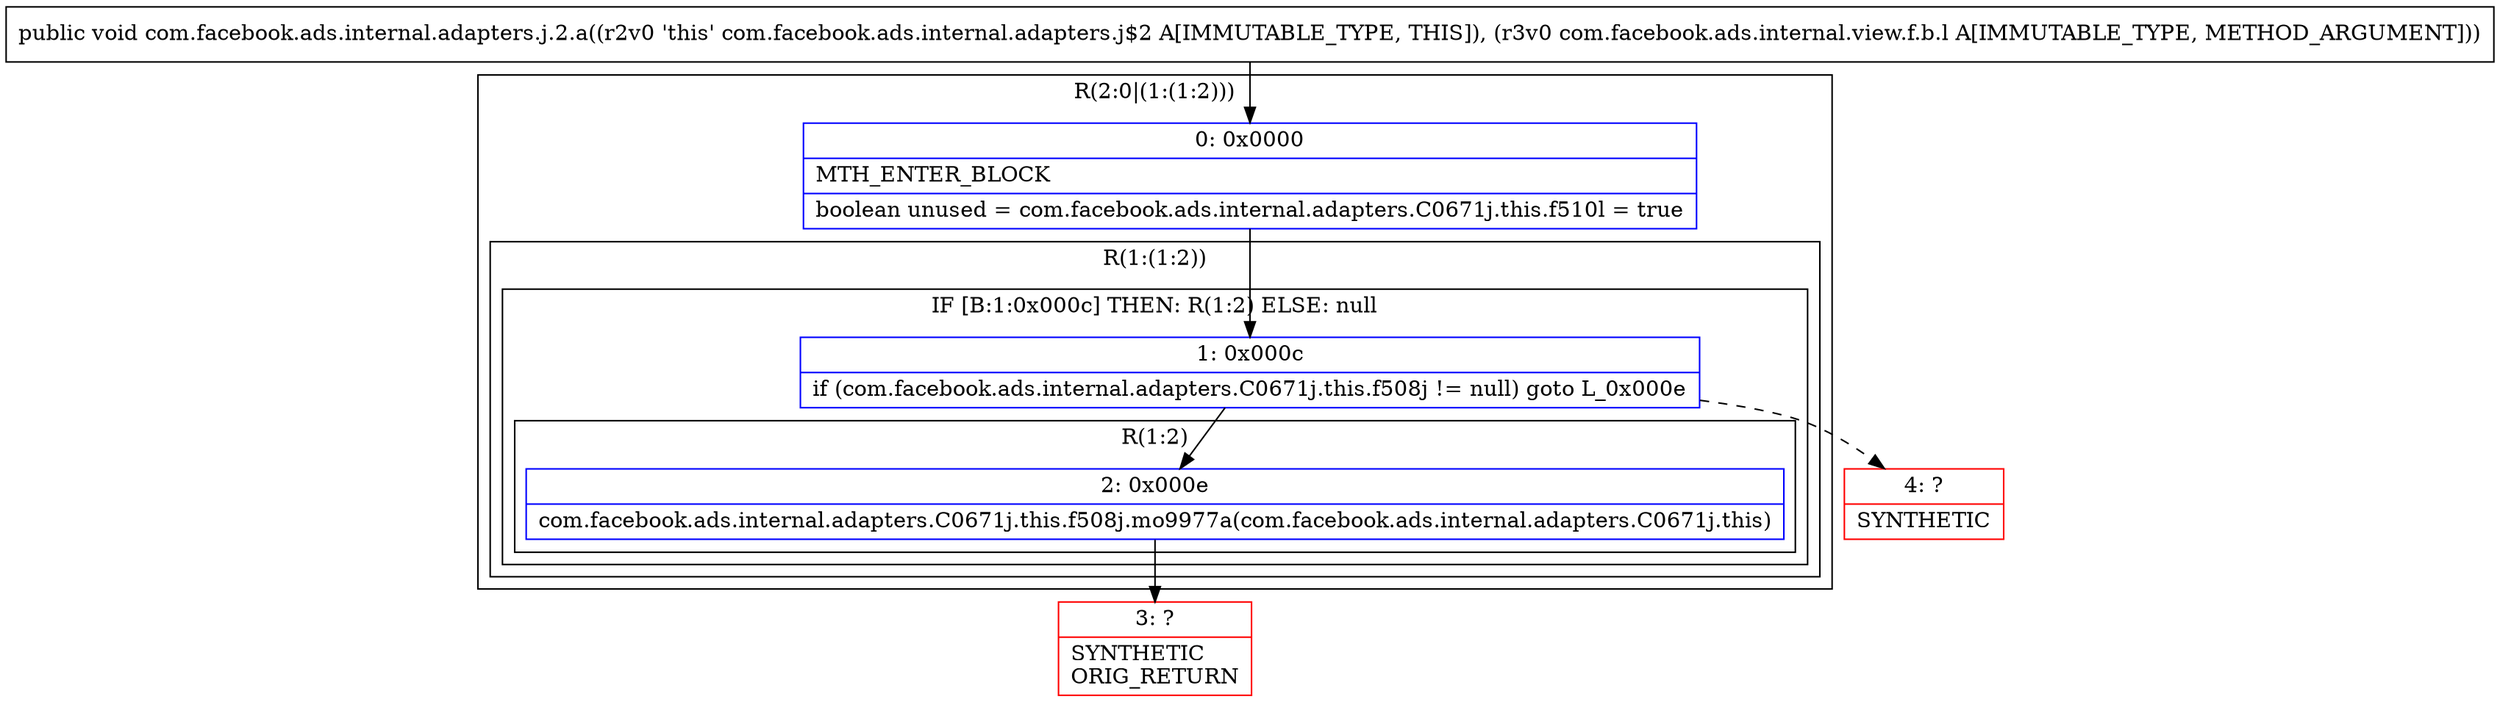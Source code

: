 digraph "CFG forcom.facebook.ads.internal.adapters.j.2.a(Lcom\/facebook\/ads\/internal\/view\/f\/b\/l;)V" {
subgraph cluster_Region_840131247 {
label = "R(2:0|(1:(1:2)))";
node [shape=record,color=blue];
Node_0 [shape=record,label="{0\:\ 0x0000|MTH_ENTER_BLOCK\l|boolean unused = com.facebook.ads.internal.adapters.C0671j.this.f510l = true\l}"];
subgraph cluster_Region_1737365112 {
label = "R(1:(1:2))";
node [shape=record,color=blue];
subgraph cluster_IfRegion_1792164265 {
label = "IF [B:1:0x000c] THEN: R(1:2) ELSE: null";
node [shape=record,color=blue];
Node_1 [shape=record,label="{1\:\ 0x000c|if (com.facebook.ads.internal.adapters.C0671j.this.f508j != null) goto L_0x000e\l}"];
subgraph cluster_Region_1694606331 {
label = "R(1:2)";
node [shape=record,color=blue];
Node_2 [shape=record,label="{2\:\ 0x000e|com.facebook.ads.internal.adapters.C0671j.this.f508j.mo9977a(com.facebook.ads.internal.adapters.C0671j.this)\l}"];
}
}
}
}
Node_3 [shape=record,color=red,label="{3\:\ ?|SYNTHETIC\lORIG_RETURN\l}"];
Node_4 [shape=record,color=red,label="{4\:\ ?|SYNTHETIC\l}"];
MethodNode[shape=record,label="{public void com.facebook.ads.internal.adapters.j.2.a((r2v0 'this' com.facebook.ads.internal.adapters.j$2 A[IMMUTABLE_TYPE, THIS]), (r3v0 com.facebook.ads.internal.view.f.b.l A[IMMUTABLE_TYPE, METHOD_ARGUMENT])) }"];
MethodNode -> Node_0;
Node_0 -> Node_1;
Node_1 -> Node_2;
Node_1 -> Node_4[style=dashed];
Node_2 -> Node_3;
}

